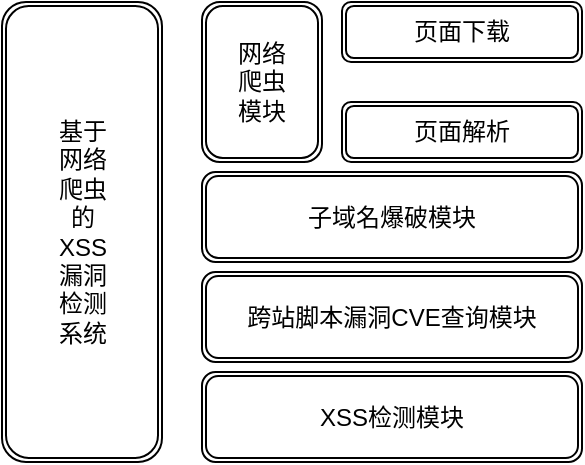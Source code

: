 <mxfile version="10.6.7" type="github"><diagram id="vhK0wkns4xmnAPqMbhok" name="Page-1"><mxGraphModel dx="1010" dy="501" grid="1" gridSize="10" guides="1" tooltips="1" connect="1" arrows="1" fold="1" page="1" pageScale="1" pageWidth="827" pageHeight="1169" math="0" shadow="0"><root><mxCell id="0"/><mxCell id="1" parent="0"/><mxCell id="quCPB6T48R6oIevzcOnR-1" value="基于&lt;br&gt;网络&lt;br&gt;爬虫&lt;br&gt;的&lt;br&gt;XSS&lt;br&gt;漏洞&lt;br&gt;检测&lt;br&gt;系统" style="shape=ext;double=1;rounded=1;html=1;verticalAlign=middle;horizontal=1;" parent="1" vertex="1"><mxGeometry x="20" y="160" width="80" height="230" as="geometry"/></mxCell><mxCell id="quCPB6T48R6oIevzcOnR-2" value="网络&lt;br&gt;爬虫&lt;br&gt;模块&lt;br&gt;" style="shape=ext;double=1;rounded=1;whiteSpace=wrap;html=1;" parent="1" vertex="1"><mxGeometry x="120" y="160" width="60" height="80" as="geometry"/></mxCell><mxCell id="quCPB6T48R6oIevzcOnR-3" value="页面下载&lt;br&gt;" style="shape=ext;double=1;rounded=1;whiteSpace=wrap;html=1;" parent="1" vertex="1"><mxGeometry x="190" y="160" width="120" height="30" as="geometry"/></mxCell><mxCell id="quCPB6T48R6oIevzcOnR-5" value="子域名爆破模块&lt;br&gt;" style="shape=ext;double=1;rounded=1;whiteSpace=wrap;html=1;" parent="1" vertex="1"><mxGeometry x="120" y="245" width="190" height="45" as="geometry"/></mxCell><mxCell id="quCPB6T48R6oIevzcOnR-7" value="页面解析&lt;br&gt;" style="shape=ext;double=1;rounded=1;whiteSpace=wrap;html=1;" parent="1" vertex="1"><mxGeometry x="190" y="210" width="120" height="30" as="geometry"/></mxCell><mxCell id="quCPB6T48R6oIevzcOnR-9" value="跨站脚本漏洞CVE查询模块&lt;br&gt;" style="shape=ext;double=1;rounded=1;whiteSpace=wrap;html=1;" parent="1" vertex="1"><mxGeometry x="120" y="295" width="190" height="45" as="geometry"/></mxCell><mxCell id="quCPB6T48R6oIevzcOnR-10" value="XSS检测模块&lt;br&gt;" style="shape=ext;double=1;rounded=1;whiteSpace=wrap;html=1;" parent="1" vertex="1"><mxGeometry x="120" y="345" width="190" height="45" as="geometry"/></mxCell></root></mxGraphModel></diagram><diagram id="7IkOL7dduZDaQO-9ksB3" name="Page-2"><mxGraphModel dx="1010" dy="501" grid="1" gridSize="10" guides="1" tooltips="1" connect="1" arrows="1" fold="1" page="1" pageScale="1" pageWidth="827" pageHeight="1169" math="0" shadow="0"><root><mxCell id="t4Ovo2GDhMulJUKxlg-w-0"/><mxCell id="t4Ovo2GDhMulJUKxlg-w-1" parent="t4Ovo2GDhMulJUKxlg-w-0"/><mxCell id="t4Ovo2GDhMulJUKxlg-w-4" value="" style="points=[];aspect=fixed;html=1;align=center;shadow=0;dashed=0;image;image=img/lib/allied_telesis/computer_and_terminals/Server_Desktop.svg;" vertex="1" parent="t4Ovo2GDhMulJUKxlg-w-1"><mxGeometry x="340" y="214" width="52" height="66" as="geometry"/></mxCell><mxCell id="t4Ovo2GDhMulJUKxlg-w-5" value="" style="points=[];aspect=fixed;html=1;align=center;shadow=0;dashed=0;image;image=img/lib/allied_telesis/computer_and_terminals/Personal_Computer_with_Server.svg;" vertex="1" parent="t4Ovo2GDhMulJUKxlg-w-1"><mxGeometry x="100" y="214" width="62.4" height="62.4" as="geometry"/></mxCell><mxCell id="t4Ovo2GDhMulJUKxlg-w-6" value="" style="points=[];aspect=fixed;html=1;align=center;shadow=0;dashed=0;image;image=img/lib/allied_telesis/computer_and_terminals/Laptop.svg;" vertex="1" parent="t4Ovo2GDhMulJUKxlg-w-1"><mxGeometry x="570" y="214" width="65" height="66" as="geometry"/></mxCell><mxCell id="t4Ovo2GDhMulJUKxlg-w-8" value="1.用户登录" style="text;html=1;resizable=0;points=[];autosize=1;align=left;verticalAlign=top;spacingTop=-4;" vertex="1" parent="t4Ovo2GDhMulJUKxlg-w-1"><mxGeometry x="210" y="213" width="70" height="20" as="geometry"/></mxCell><mxCell id="t4Ovo2GDhMulJUKxlg-w-10" value="3.用户请求攻击者的URL" style="text;html=1;resizable=0;points=[];autosize=1;align=left;verticalAlign=top;spacingTop=-4;" vertex="1" parent="t4Ovo2GDhMulJUKxlg-w-1"><mxGeometry x="176" y="233" width="150" height="20" as="geometry"/></mxCell><mxCell id="t4Ovo2GDhMulJUKxlg-w-12" value="" style="endArrow=classic;html=1;" edge="1" parent="t4Ovo2GDhMulJUKxlg-w-1"><mxGeometry width="50" height="50" relative="1" as="geometry"><mxPoint x="171" y="232.5" as="sourcePoint"/><mxPoint x="331" y="232.5" as="targetPoint"/></mxGeometry></mxCell><mxCell id="t4Ovo2GDhMulJUKxlg-w-13" value="" style="endArrow=classic;html=1;" edge="1" parent="t4Ovo2GDhMulJUKxlg-w-1"><mxGeometry width="50" height="50" relative="1" as="geometry"><mxPoint x="171" y="254" as="sourcePoint"/><mxPoint x="331" y="254" as="targetPoint"/></mxGeometry></mxCell><mxCell id="t4Ovo2GDhMulJUKxlg-w-14" value="" style="endArrow=classic;html=1;" edge="1" parent="t4Ovo2GDhMulJUKxlg-w-1"><mxGeometry width="50" height="50" relative="1" as="geometry"><mxPoint x="332" y="275" as="sourcePoint"/><mxPoint x="170" y="275" as="targetPoint"/></mxGeometry></mxCell><mxCell id="t4Ovo2GDhMulJUKxlg-w-18" value="4.服务器对攻击者的代码响应" style="text;html=1;resizable=0;points=[];autosize=1;align=left;verticalAlign=top;spacingTop=-4;" vertex="1" parent="t4Ovo2GDhMulJUKxlg-w-1"><mxGeometry x="171" y="256.5" width="170" height="20" as="geometry"/></mxCell><mxCell id="t4Ovo2GDhMulJUKxlg-w-19" value="" style="endArrow=classic;html=1;" edge="1" parent="t4Ovo2GDhMulJUKxlg-w-1"><mxGeometry width="50" height="50" relative="1" as="geometry"><mxPoint x="562" y="252.5" as="sourcePoint"/><mxPoint x="400" y="252.5" as="targetPoint"/></mxGeometry></mxCell><mxCell id="t4Ovo2GDhMulJUKxlg-w-20" value="7.攻击者劫持用话会话" style="text;html=1;resizable=0;points=[];autosize=1;align=left;verticalAlign=top;spacingTop=-4;" vertex="1" parent="t4Ovo2GDhMulJUKxlg-w-1"><mxGeometry x="416" y="232" width="130" height="20" as="geometry"/></mxCell><mxCell id="t4Ovo2GDhMulJUKxlg-w-21" value="5.攻击代码在用户浏览器中执行" style="text;html=1;strokeColor=none;fillColor=none;align=center;verticalAlign=middle;whiteSpace=wrap;rounded=0;" vertex="1" parent="t4Ovo2GDhMulJUKxlg-w-1"><mxGeometry x="20" y="237" width="70" height="20" as="geometry"/></mxCell><mxCell id="t4Ovo2GDhMulJUKxlg-w-22" value="真实用户" style="text;html=1;resizable=0;points=[];autosize=1;align=left;verticalAlign=top;spacingTop=-4;" vertex="1" parent="t4Ovo2GDhMulJUKxlg-w-1"><mxGeometry x="102" y="280" width="60" height="20" as="geometry"/></mxCell><mxCell id="t4Ovo2GDhMulJUKxlg-w-23" value="服务器" style="text;html=1;resizable=0;points=[];autosize=1;align=left;verticalAlign=top;spacingTop=-4;" vertex="1" parent="t4Ovo2GDhMulJUKxlg-w-1"><mxGeometry x="340" y="282" width="50" height="20" as="geometry"/></mxCell><mxCell id="t4Ovo2GDhMulJUKxlg-w-24" value="攻击者" style="text;html=1;resizable=0;points=[];autosize=1;align=left;verticalAlign=top;spacingTop=-4;" vertex="1" parent="t4Ovo2GDhMulJUKxlg-w-1"><mxGeometry x="577.5" y="288" width="50" height="20" as="geometry"/></mxCell><mxCell id="t4Ovo2GDhMulJUKxlg-w-25" value="" style="endArrow=classic;html=1;entryX=-0.025;entryY=0.039;entryDx=0;entryDy=0;entryPerimeter=0;" edge="1" parent="t4Ovo2GDhMulJUKxlg-w-1" target="t4Ovo2GDhMulJUKxlg-w-6"><mxGeometry width="50" height="50" relative="1" as="geometry"><mxPoint x="160" y="210" as="sourcePoint"/><mxPoint x="580" y="190" as="targetPoint"/><Array as="points"><mxPoint x="360" y="190"/></Array></mxGeometry></mxCell><mxCell id="t4Ovo2GDhMulJUKxlg-w-26" value="6.用户浏览器向攻击者发送Cookie" style="text;html=1;resizable=0;points=[];autosize=1;align=left;verticalAlign=top;spacingTop=-4;" vertex="1" parent="t4Ovo2GDhMulJUKxlg-w-1"><mxGeometry x="270" y="172" width="190" height="20" as="geometry"/></mxCell><mxCell id="t4Ovo2GDhMulJUKxlg-w-27" value="" style="endArrow=classic;html=1;entryX=1.067;entryY=0.91;entryDx=0;entryDy=0;entryPerimeter=0;" edge="1" parent="t4Ovo2GDhMulJUKxlg-w-1" target="t4Ovo2GDhMulJUKxlg-w-22"><mxGeometry width="50" height="50" relative="1" as="geometry"><mxPoint x="560" y="290" as="sourcePoint"/><mxPoint x="268" y="320" as="targetPoint"/><Array as="points"><mxPoint x="360" y="310"/></Array></mxGeometry></mxCell><mxCell id="t4Ovo2GDhMulJUKxlg-w-28" value="2.攻击者将带有payload的URL提交给用户" style="text;html=1;resizable=0;points=[];autosize=1;align=left;verticalAlign=top;spacingTop=-4;" vertex="1" parent="t4Ovo2GDhMulJUKxlg-w-1"><mxGeometry x="241" y="310" width="240" height="20" as="geometry"/></mxCell></root></mxGraphModel></diagram></mxfile>